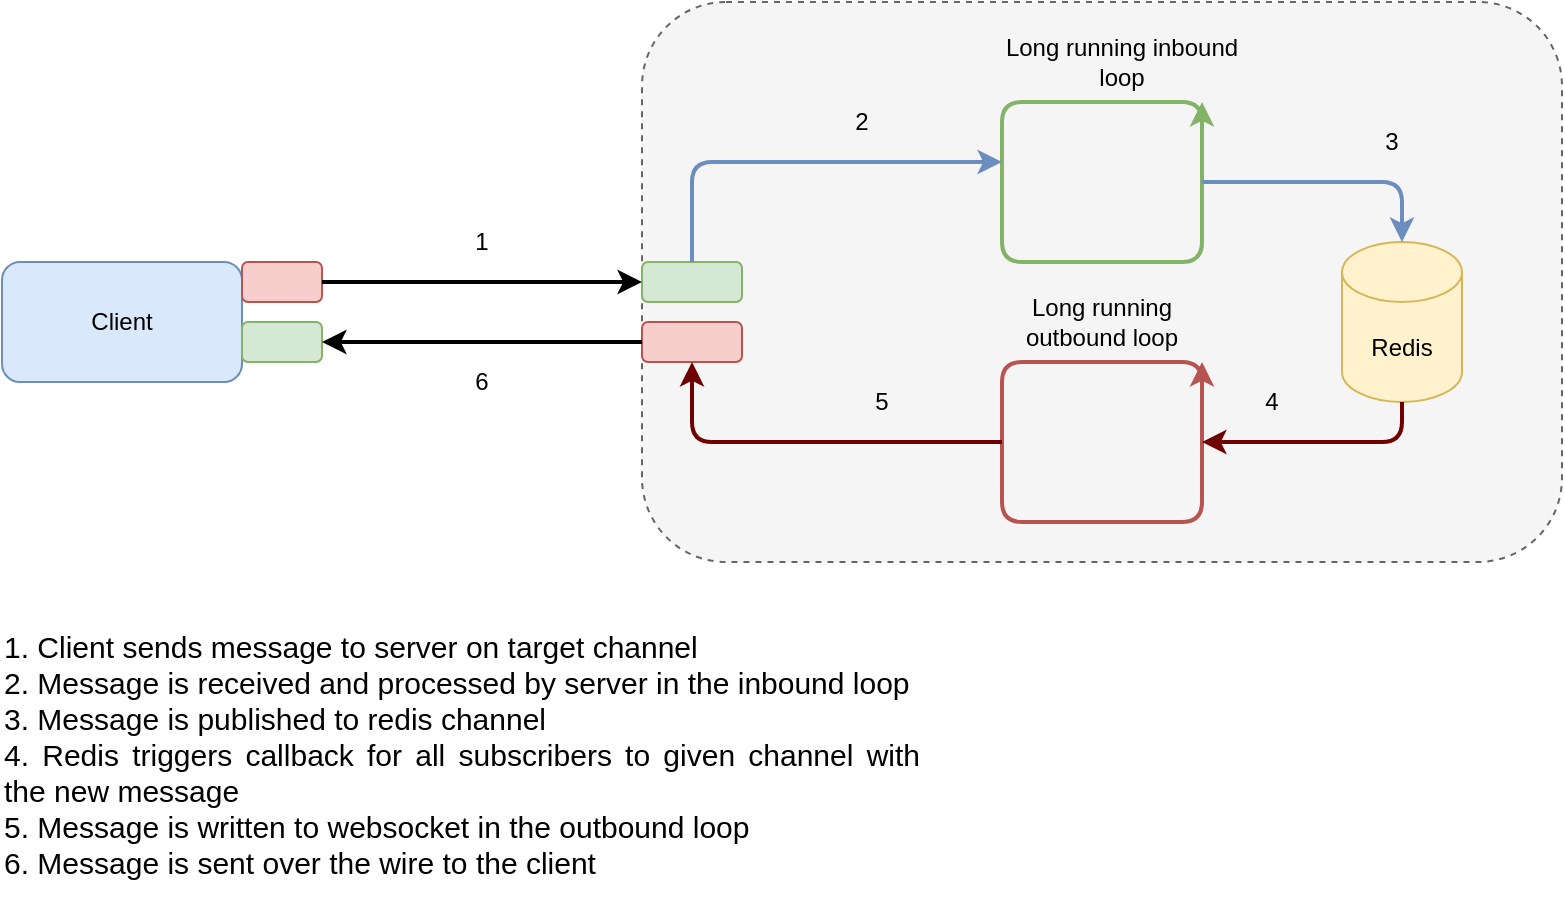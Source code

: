 <mxfile version="14.1.3" type="device"><diagram id="YrR8UcBFsHDIV21X_WVs" name="Page-1"><mxGraphModel dx="1406" dy="687" grid="1" gridSize="10" guides="1" tooltips="1" connect="1" arrows="1" fold="1" page="1" pageScale="1" pageWidth="850" pageHeight="1100" math="0" shadow="0"><root><mxCell id="0"/><mxCell id="1" parent="0"/><mxCell id="eVVHFS3PbPCPLchfwEUT-29" value="" style="rounded=1;whiteSpace=wrap;html=1;dashed=1;fillColor=#f5f5f5;strokeColor=#666666;fontColor=#333333;" vertex="1" parent="1"><mxGeometry x="360" y="40" width="460" height="280" as="geometry"/></mxCell><mxCell id="eVVHFS3PbPCPLchfwEUT-1" value="Client" style="rounded=1;whiteSpace=wrap;html=1;fillColor=#dae8fc;strokeColor=#6c8ebf;" vertex="1" parent="1"><mxGeometry x="40" y="170" width="120" height="60" as="geometry"/></mxCell><mxCell id="eVVHFS3PbPCPLchfwEUT-2" value="" style="rounded=1;whiteSpace=wrap;html=1;fillColor=#f8cecc;strokeColor=#b85450;" vertex="1" parent="1"><mxGeometry x="160" y="170" width="40" height="20" as="geometry"/></mxCell><mxCell id="eVVHFS3PbPCPLchfwEUT-3" value="" style="rounded=1;whiteSpace=wrap;html=1;fillColor=#d5e8d4;strokeColor=#82b366;" vertex="1" parent="1"><mxGeometry x="160" y="200" width="40" height="20" as="geometry"/></mxCell><mxCell id="eVVHFS3PbPCPLchfwEUT-6" value="" style="edgeStyle=elbowEdgeStyle;elbow=vertical;endArrow=none;html=1;endFill=0;strokeWidth=2;fillColor=#d5e8d4;strokeColor=#82b366;" edge="1" parent="1"><mxGeometry width="50" height="50" relative="1" as="geometry"><mxPoint x="640" y="140" as="sourcePoint"/><mxPoint x="540" y="160" as="targetPoint"/><Array as="points"><mxPoint x="600" y="90"/></Array></mxGeometry></mxCell><mxCell id="eVVHFS3PbPCPLchfwEUT-8" value="Redis" style="shape=cylinder3;whiteSpace=wrap;html=1;boundedLbl=1;backgroundOutline=1;size=15;fillColor=#fff2cc;strokeColor=#d6b656;" vertex="1" parent="1"><mxGeometry x="710" y="160" width="60" height="80" as="geometry"/></mxCell><mxCell id="eVVHFS3PbPCPLchfwEUT-11" value="Long running inbound loop" style="text;html=1;strokeColor=none;fillColor=none;align=center;verticalAlign=middle;whiteSpace=wrap;rounded=0;" vertex="1" parent="1"><mxGeometry x="540" y="60" width="120" height="20" as="geometry"/></mxCell><mxCell id="eVVHFS3PbPCPLchfwEUT-12" value="" style="rounded=1;whiteSpace=wrap;html=1;fillColor=#d5e8d4;strokeColor=#82b366;" vertex="1" parent="1"><mxGeometry x="360" y="170" width="50" height="20" as="geometry"/></mxCell><mxCell id="eVVHFS3PbPCPLchfwEUT-13" value="1" style="text;html=1;strokeColor=none;fillColor=none;align=center;verticalAlign=middle;whiteSpace=wrap;rounded=0;" vertex="1" parent="1"><mxGeometry x="220" y="150" width="120" height="20" as="geometry"/></mxCell><mxCell id="eVVHFS3PbPCPLchfwEUT-14" value="3" style="text;html=1;strokeColor=none;fillColor=none;align=center;verticalAlign=middle;whiteSpace=wrap;rounded=0;" vertex="1" parent="1"><mxGeometry x="680" y="100" width="110" height="20" as="geometry"/></mxCell><mxCell id="eVVHFS3PbPCPLchfwEUT-21" value="" style="rounded=1;whiteSpace=wrap;html=1;fillColor=#f8cecc;strokeColor=#b85450;" vertex="1" parent="1"><mxGeometry x="360" y="200" width="50" height="20" as="geometry"/></mxCell><mxCell id="eVVHFS3PbPCPLchfwEUT-24" value="" style="edgeStyle=elbowEdgeStyle;elbow=vertical;endArrow=classic;html=1;strokeWidth=2;fillColor=#d5e8d4;strokeColor=#82b366;" edge="1" parent="1"><mxGeometry width="50" height="50" relative="1" as="geometry"><mxPoint x="540" y="150" as="sourcePoint"/><mxPoint x="640" y="90" as="targetPoint"/><Array as="points"><mxPoint x="590" y="170"/></Array></mxGeometry></mxCell><mxCell id="eVVHFS3PbPCPLchfwEUT-25" value="Long running outbound loop" style="text;html=1;strokeColor=none;fillColor=none;align=center;verticalAlign=middle;whiteSpace=wrap;rounded=0;" vertex="1" parent="1"><mxGeometry x="530" y="190" width="120" height="20" as="geometry"/></mxCell><mxCell id="eVVHFS3PbPCPLchfwEUT-26" value="2" style="text;html=1;strokeColor=none;fillColor=none;align=center;verticalAlign=middle;whiteSpace=wrap;rounded=0;" vertex="1" parent="1"><mxGeometry x="410" y="90" width="120" height="20" as="geometry"/></mxCell><mxCell id="eVVHFS3PbPCPLchfwEUT-28" value="" style="edgeStyle=elbowEdgeStyle;elbow=vertical;endArrow=classic;html=1;strokeWidth=2;entryX=0.5;entryY=0;entryDx=0;entryDy=0;entryPerimeter=0;fillColor=#dae8fc;strokeColor=#6c8ebf;" edge="1" parent="1" target="eVVHFS3PbPCPLchfwEUT-8"><mxGeometry width="50" height="50" relative="1" as="geometry"><mxPoint x="640" y="130" as="sourcePoint"/><mxPoint x="450" y="290" as="targetPoint"/><Array as="points"><mxPoint x="640" y="130"/></Array></mxGeometry></mxCell><mxCell id="eVVHFS3PbPCPLchfwEUT-30" value="" style="edgeStyle=elbowEdgeStyle;elbow=vertical;endArrow=none;html=1;endFill=0;strokeWidth=2;fillColor=#f8cecc;strokeColor=#b85450;" edge="1" parent="1"><mxGeometry width="50" height="50" relative="1" as="geometry"><mxPoint x="640" y="270" as="sourcePoint"/><mxPoint x="540" y="290" as="targetPoint"/><Array as="points"><mxPoint x="600" y="220"/></Array></mxGeometry></mxCell><mxCell id="eVVHFS3PbPCPLchfwEUT-31" value="" style="edgeStyle=elbowEdgeStyle;elbow=vertical;endArrow=classic;html=1;strokeWidth=2;fillColor=#f8cecc;strokeColor=#b85450;" edge="1" parent="1"><mxGeometry width="50" height="50" relative="1" as="geometry"><mxPoint x="540" y="280" as="sourcePoint"/><mxPoint x="640" y="220" as="targetPoint"/><Array as="points"><mxPoint x="590" y="300"/></Array></mxGeometry></mxCell><mxCell id="eVVHFS3PbPCPLchfwEUT-32" value="" style="edgeStyle=elbowEdgeStyle;elbow=vertical;endArrow=classic;html=1;strokeWidth=2;exitX=0.5;exitY=1;exitDx=0;exitDy=0;exitPerimeter=0;fillColor=#a20025;strokeColor=#6F0000;" edge="1" parent="1" source="eVVHFS3PbPCPLchfwEUT-8"><mxGeometry width="50" height="50" relative="1" as="geometry"><mxPoint x="400" y="210" as="sourcePoint"/><mxPoint x="640" y="260" as="targetPoint"/><Array as="points"><mxPoint x="690" y="260"/></Array></mxGeometry></mxCell><mxCell id="eVVHFS3PbPCPLchfwEUT-33" value="4" style="text;html=1;strokeColor=none;fillColor=none;align=center;verticalAlign=middle;whiteSpace=wrap;rounded=0;" vertex="1" parent="1"><mxGeometry x="620" y="230" width="110" height="20" as="geometry"/></mxCell><mxCell id="eVVHFS3PbPCPLchfwEUT-44" value="" style="edgeStyle=elbowEdgeStyle;elbow=vertical;endArrow=classic;html=1;strokeWidth=2;exitX=0.5;exitY=0;exitDx=0;exitDy=0;fillColor=#dae8fc;strokeColor=#6c8ebf;" edge="1" parent="1" source="eVVHFS3PbPCPLchfwEUT-12"><mxGeometry width="50" height="50" relative="1" as="geometry"><mxPoint x="400" y="210" as="sourcePoint"/><mxPoint x="540" y="120" as="targetPoint"/><Array as="points"><mxPoint x="480" y="120"/></Array></mxGeometry></mxCell><mxCell id="eVVHFS3PbPCPLchfwEUT-45" value="" style="edgeStyle=elbowEdgeStyle;elbow=vertical;endArrow=classic;html=1;strokeWidth=2;fillColor=#a20025;strokeColor=#6F0000;entryX=0.5;entryY=1;entryDx=0;entryDy=0;" edge="1" parent="1" target="eVVHFS3PbPCPLchfwEUT-21"><mxGeometry width="50" height="50" relative="1" as="geometry"><mxPoint x="540" y="260" as="sourcePoint"/><mxPoint x="430" y="270" as="targetPoint"/><Array as="points"><mxPoint x="460" y="260"/></Array></mxGeometry></mxCell><mxCell id="eVVHFS3PbPCPLchfwEUT-47" value="" style="endArrow=classic;html=1;strokeWidth=2;exitX=0;exitY=0.5;exitDx=0;exitDy=0;entryX=1;entryY=0.5;entryDx=0;entryDy=0;" edge="1" parent="1" source="eVVHFS3PbPCPLchfwEUT-21" target="eVVHFS3PbPCPLchfwEUT-3"><mxGeometry width="50" height="50" relative="1" as="geometry"><mxPoint x="400" y="210" as="sourcePoint"/><mxPoint x="450" y="160" as="targetPoint"/></mxGeometry></mxCell><mxCell id="eVVHFS3PbPCPLchfwEUT-48" value="" style="endArrow=classic;html=1;strokeWidth=2;exitX=1;exitY=0.5;exitDx=0;exitDy=0;entryX=0;entryY=0.5;entryDx=0;entryDy=0;" edge="1" parent="1" source="eVVHFS3PbPCPLchfwEUT-2" target="eVVHFS3PbPCPLchfwEUT-12"><mxGeometry width="50" height="50" relative="1" as="geometry"><mxPoint x="370" y="220" as="sourcePoint"/><mxPoint x="210" y="220" as="targetPoint"/></mxGeometry></mxCell><mxCell id="eVVHFS3PbPCPLchfwEUT-49" value="5" style="text;html=1;strokeColor=none;fillColor=none;align=center;verticalAlign=middle;whiteSpace=wrap;rounded=0;" vertex="1" parent="1"><mxGeometry x="420" y="230" width="120" height="20" as="geometry"/></mxCell><mxCell id="eVVHFS3PbPCPLchfwEUT-50" value="6" style="text;html=1;strokeColor=none;fillColor=none;align=center;verticalAlign=middle;whiteSpace=wrap;rounded=0;" vertex="1" parent="1"><mxGeometry x="220" y="220" width="120" height="20" as="geometry"/></mxCell><mxCell id="eVVHFS3PbPCPLchfwEUT-51" value="&lt;div style=&quot;text-align: justify ; font-size: 15px&quot;&gt;&lt;font style=&quot;font-size: 15px&quot;&gt;1. Client sends message to server on target channel&lt;/font&gt;&lt;/div&gt;&lt;div style=&quot;text-align: justify ; font-size: 15px&quot;&gt;&lt;span&gt;&lt;font style=&quot;font-size: 15px&quot;&gt;2. Message is received and processed by server in the inbound loop&lt;/font&gt;&lt;/span&gt;&lt;/div&gt;&lt;div style=&quot;text-align: justify ; font-size: 15px&quot;&gt;&lt;span&gt;&lt;font style=&quot;font-size: 15px&quot;&gt;3. Message is published to redis channel&lt;/font&gt;&lt;/span&gt;&lt;/div&gt;&lt;div style=&quot;text-align: justify ; font-size: 15px&quot;&gt;&lt;span&gt;&lt;font style=&quot;font-size: 15px&quot;&gt;4. Redis triggers callback for all subscribers to given channel with the new message&lt;/font&gt;&lt;/span&gt;&lt;/div&gt;&lt;div style=&quot;text-align: justify ; font-size: 15px&quot;&gt;&lt;span&gt;&lt;font style=&quot;font-size: 15px&quot;&gt;5. Message is written to websocket in the outbound loop&lt;/font&gt;&lt;/span&gt;&lt;/div&gt;&lt;div style=&quot;text-align: justify ; font-size: 15px&quot;&gt;&lt;span&gt;&lt;font style=&quot;font-size: 15px&quot;&gt;6. Message is sent over the wire to the client&lt;/font&gt;&lt;/span&gt;&lt;/div&gt;&lt;div style=&quot;text-align: justify ; font-size: 15px&quot;&gt;&lt;span&gt;&lt;br&gt;&lt;/span&gt;&lt;/div&gt;" style="text;html=1;strokeColor=none;fillColor=none;align=center;verticalAlign=middle;whiteSpace=wrap;rounded=0;" vertex="1" parent="1"><mxGeometry x="40" y="390" width="460" height="70" as="geometry"/></mxCell></root></mxGraphModel></diagram></mxfile>